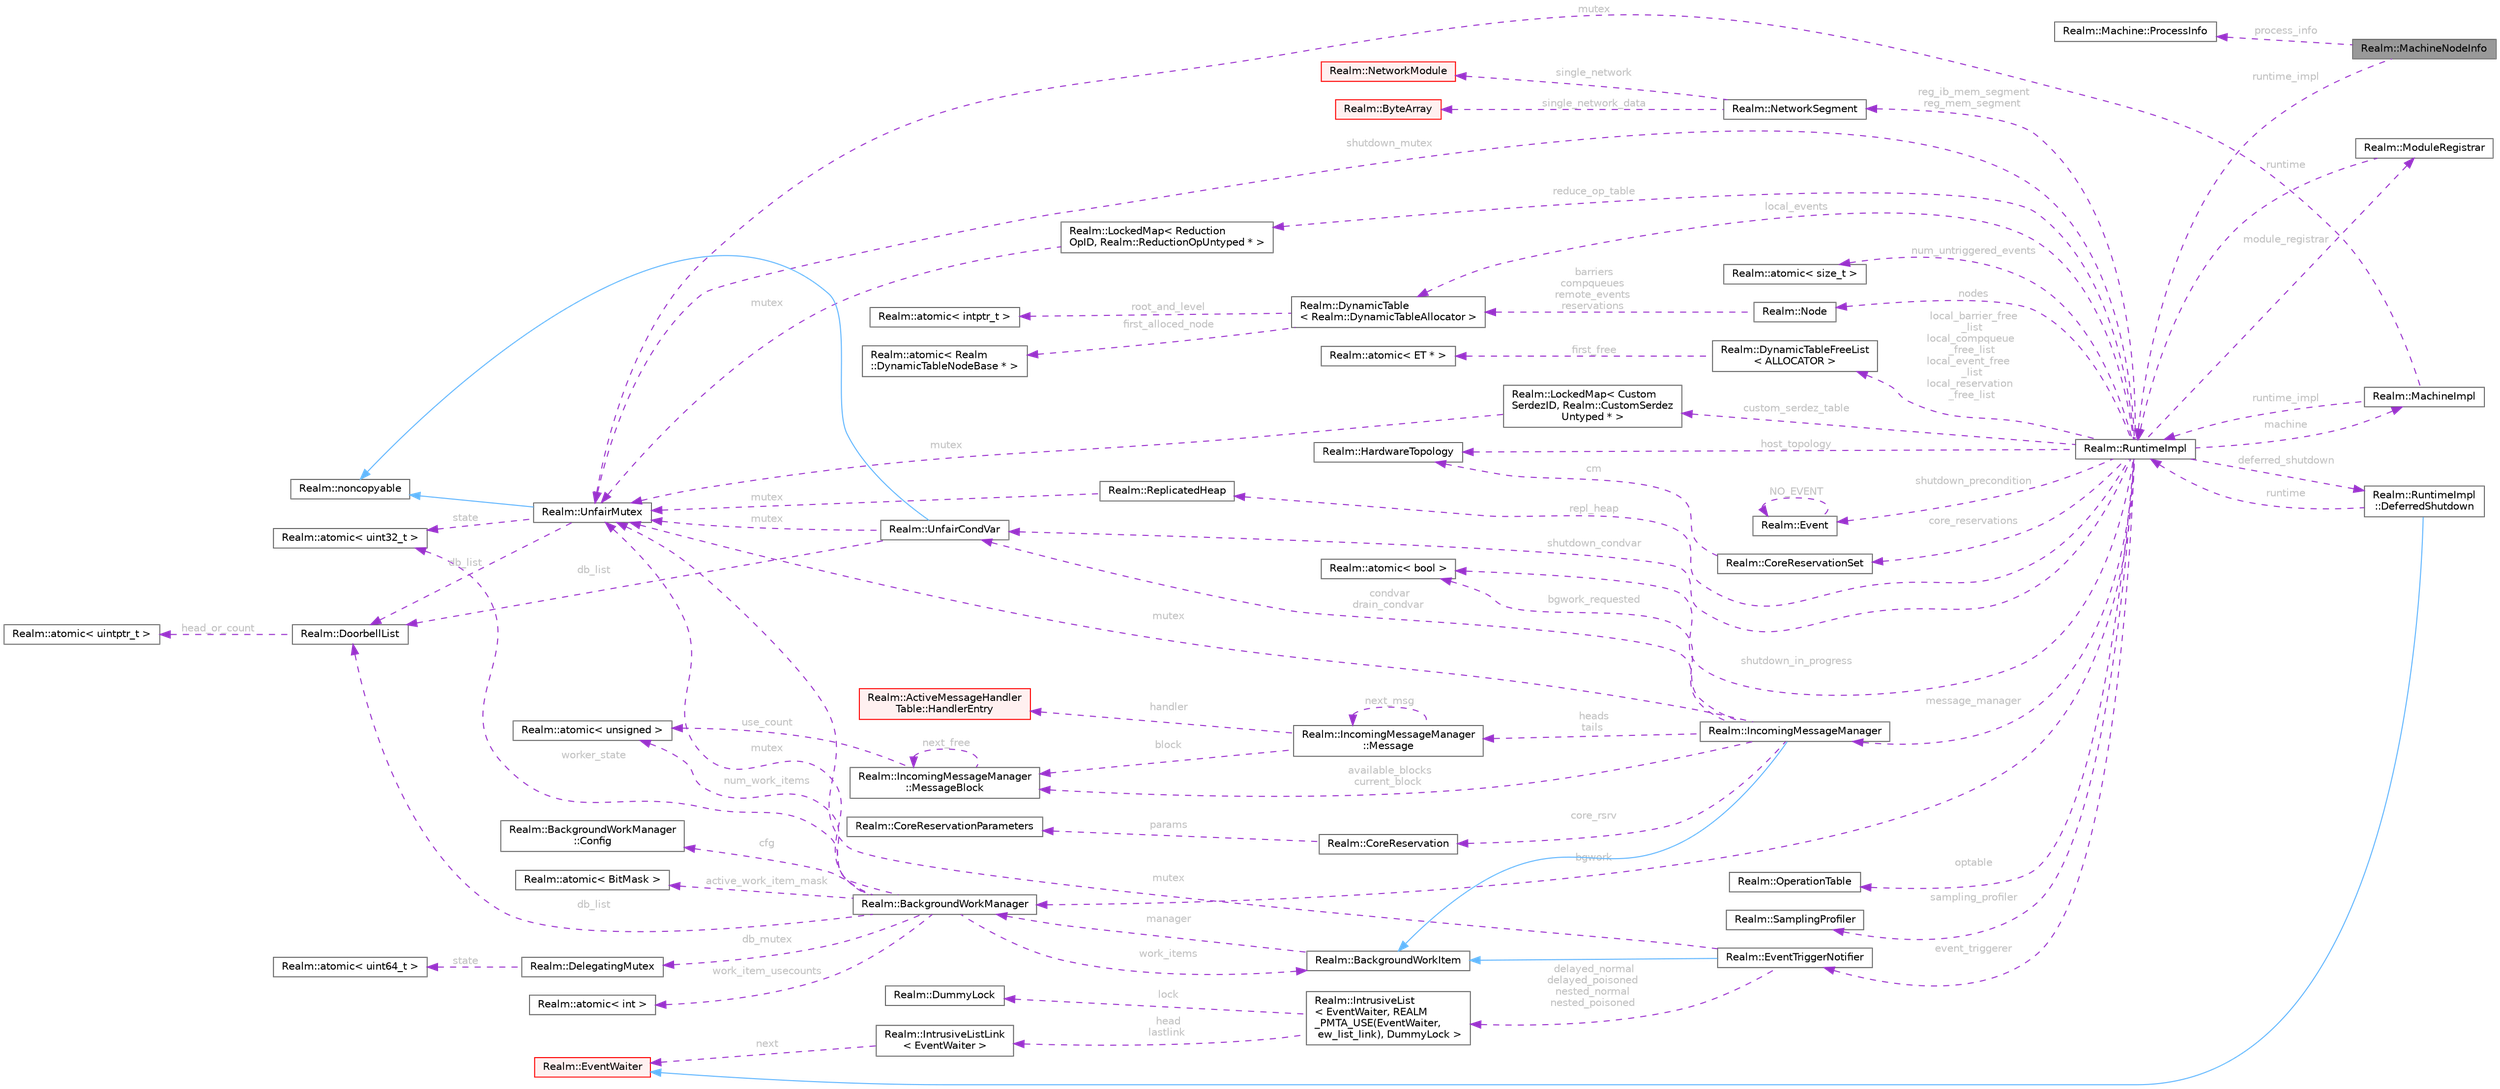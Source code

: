 digraph "Realm::MachineNodeInfo"
{
 // LATEX_PDF_SIZE
  bgcolor="transparent";
  edge [fontname=Helvetica,fontsize=10,labelfontname=Helvetica,labelfontsize=10];
  node [fontname=Helvetica,fontsize=10,shape=box,height=0.2,width=0.4];
  rankdir="LR";
  Node1 [id="Node000001",label="Realm::MachineNodeInfo",height=0.2,width=0.4,color="gray40", fillcolor="grey60", style="filled", fontcolor="black",tooltip=" "];
  Node2 -> Node1 [id="edge1_Node000001_Node000002",dir="back",color="darkorchid3",style="dashed",tooltip=" ",label=" runtime_impl",fontcolor="grey" ];
  Node2 [id="Node000002",label="Realm::RuntimeImpl",height=0.2,width=0.4,color="gray40", fillcolor="white", style="filled",URL="$classRealm_1_1RuntimeImpl.html",tooltip=" "];
  Node3 -> Node2 [id="edge2_Node000002_Node000003",dir="back",color="darkorchid3",style="dashed",tooltip=" ",label=" machine",fontcolor="grey" ];
  Node3 [id="Node000003",label="Realm::MachineImpl",height=0.2,width=0.4,color="gray40", fillcolor="white", style="filled",URL="$classRealm_1_1MachineImpl.html",tooltip=" "];
  Node4 -> Node3 [id="edge3_Node000003_Node000004",dir="back",color="darkorchid3",style="dashed",tooltip=" ",label=" mutex",fontcolor="grey" ];
  Node4 [id="Node000004",label="Realm::UnfairMutex",height=0.2,width=0.4,color="gray40", fillcolor="white", style="filled",URL="$classRealm_1_1UnfairMutex.html",tooltip=" "];
  Node5 -> Node4 [id="edge4_Node000004_Node000005",dir="back",color="steelblue1",style="solid",tooltip=" "];
  Node5 [id="Node000005",label="Realm::noncopyable",height=0.2,width=0.4,color="gray40", fillcolor="white", style="filled",URL="$classRealm_1_1noncopyable.html",tooltip=" "];
  Node6 -> Node4 [id="edge5_Node000004_Node000006",dir="back",color="darkorchid3",style="dashed",tooltip=" ",label=" state",fontcolor="grey" ];
  Node6 [id="Node000006",label="Realm::atomic\< uint32_t \>",height=0.2,width=0.4,color="gray40", fillcolor="white", style="filled",URL="$classRealm_1_1atomic.html",tooltip=" "];
  Node7 -> Node4 [id="edge6_Node000004_Node000007",dir="back",color="darkorchid3",style="dashed",tooltip=" ",label=" db_list",fontcolor="grey" ];
  Node7 [id="Node000007",label="Realm::DoorbellList",height=0.2,width=0.4,color="gray40", fillcolor="white", style="filled",URL="$classRealm_1_1DoorbellList.html",tooltip=" "];
  Node8 -> Node7 [id="edge7_Node000007_Node000008",dir="back",color="darkorchid3",style="dashed",tooltip=" ",label=" head_or_count",fontcolor="grey" ];
  Node8 [id="Node000008",label="Realm::atomic\< uintptr_t \>",height=0.2,width=0.4,color="gray40", fillcolor="white", style="filled",URL="$classRealm_1_1atomic.html",tooltip=" "];
  Node2 -> Node3 [id="edge8_Node000003_Node000002",dir="back",color="darkorchid3",style="dashed",tooltip=" ",label=" runtime_impl",fontcolor="grey" ];
  Node9 -> Node2 [id="edge9_Node000002_Node000009",dir="back",color="darkorchid3",style="dashed",tooltip=" ",label=" reduce_op_table",fontcolor="grey" ];
  Node9 [id="Node000009",label="Realm::LockedMap\< Reduction\lOpID, Realm::ReductionOpUntyped * \>",height=0.2,width=0.4,color="gray40", fillcolor="white", style="filled",URL="$classRealm_1_1LockedMap.html",tooltip=" "];
  Node4 -> Node9 [id="edge10_Node000009_Node000004",dir="back",color="darkorchid3",style="dashed",tooltip=" ",label=" mutex",fontcolor="grey" ];
  Node10 -> Node2 [id="edge11_Node000002_Node000010",dir="back",color="darkorchid3",style="dashed",tooltip=" ",label=" custom_serdez_table",fontcolor="grey" ];
  Node10 [id="Node000010",label="Realm::LockedMap\< Custom\lSerdezID, Realm::CustomSerdez\lUntyped * \>",height=0.2,width=0.4,color="gray40", fillcolor="white", style="filled",URL="$classRealm_1_1LockedMap.html",tooltip=" "];
  Node4 -> Node10 [id="edge12_Node000010_Node000004",dir="back",color="darkorchid3",style="dashed",tooltip=" ",label=" mutex",fontcolor="grey" ];
  Node11 -> Node2 [id="edge13_Node000002_Node000011",dir="back",color="darkorchid3",style="dashed",tooltip=" ",label=" num_untriggered_events",fontcolor="grey" ];
  Node11 [id="Node000011",label="Realm::atomic\< size_t \>",height=0.2,width=0.4,color="gray40", fillcolor="white", style="filled",URL="$classRealm_1_1atomic.html",tooltip=" "];
  Node12 -> Node2 [id="edge14_Node000002_Node000012",dir="back",color="darkorchid3",style="dashed",tooltip=" ",label=" nodes",fontcolor="grey" ];
  Node12 [id="Node000012",label="Realm::Node",height=0.2,width=0.4,color="gray40", fillcolor="white", style="filled",URL="$structRealm_1_1Node.html",tooltip=" "];
  Node13 -> Node12 [id="edge15_Node000012_Node000013",dir="back",color="darkorchid3",style="dashed",tooltip=" ",label=" barriers\ncompqueues\nremote_events\nreservations",fontcolor="grey" ];
  Node13 [id="Node000013",label="Realm::DynamicTable\l\< Realm::DynamicTableAllocator \>",height=0.2,width=0.4,color="gray40", fillcolor="white", style="filled",URL="$classRealm_1_1DynamicTable.html",tooltip=" "];
  Node14 -> Node13 [id="edge16_Node000013_Node000014",dir="back",color="darkorchid3",style="dashed",tooltip=" ",label=" root_and_level",fontcolor="grey" ];
  Node14 [id="Node000014",label="Realm::atomic\< intptr_t \>",height=0.2,width=0.4,color="gray40", fillcolor="white", style="filled",URL="$classRealm_1_1atomic.html",tooltip=" "];
  Node15 -> Node13 [id="edge17_Node000013_Node000015",dir="back",color="darkorchid3",style="dashed",tooltip=" ",label=" first_alloced_node",fontcolor="grey" ];
  Node15 [id="Node000015",label="Realm::atomic\< Realm\l::DynamicTableNodeBase * \>",height=0.2,width=0.4,color="gray40", fillcolor="white", style="filled",URL="$classRealm_1_1atomic.html",tooltip=" "];
  Node13 -> Node2 [id="edge18_Node000002_Node000013",dir="back",color="darkorchid3",style="dashed",tooltip=" ",label=" local_events",fontcolor="grey" ];
  Node16 -> Node2 [id="edge19_Node000002_Node000016",dir="back",color="darkorchid3",style="dashed",tooltip=" ",label=" local_barrier_free\l_list\nlocal_compqueue\l_free_list\nlocal_event_free\l_list\nlocal_reservation\l_free_list",fontcolor="grey" ];
  Node16 [id="Node000016",label="Realm::DynamicTableFreeList\l\< ALLOCATOR \>",height=0.2,width=0.4,color="gray40", fillcolor="white", style="filled",URL="$classRealm_1_1DynamicTableFreeList.html",tooltip=" "];
  Node17 -> Node16 [id="edge20_Node000016_Node000017",dir="back",color="darkorchid3",style="dashed",tooltip=" ",label=" first_free",fontcolor="grey" ];
  Node17 [id="Node000017",label="Realm::atomic\< ET * \>",height=0.2,width=0.4,color="gray40", fillcolor="white", style="filled",URL="$classRealm_1_1atomic.html",tooltip=" "];
  Node4 -> Node2 [id="edge21_Node000002_Node000004",dir="back",color="darkorchid3",style="dashed",tooltip=" ",label=" shutdown_mutex",fontcolor="grey" ];
  Node18 -> Node2 [id="edge22_Node000002_Node000018",dir="back",color="darkorchid3",style="dashed",tooltip=" ",label=" shutdown_condvar",fontcolor="grey" ];
  Node18 [id="Node000018",label="Realm::UnfairCondVar",height=0.2,width=0.4,color="gray40", fillcolor="white", style="filled",URL="$classRealm_1_1UnfairCondVar.html",tooltip=" "];
  Node5 -> Node18 [id="edge23_Node000018_Node000005",dir="back",color="steelblue1",style="solid",tooltip=" "];
  Node4 -> Node18 [id="edge24_Node000018_Node000004",dir="back",color="darkorchid3",style="dashed",tooltip=" ",label=" mutex",fontcolor="grey" ];
  Node7 -> Node18 [id="edge25_Node000018_Node000007",dir="back",color="darkorchid3",style="dashed",tooltip=" ",label=" db_list",fontcolor="grey" ];
  Node19 -> Node2 [id="edge26_Node000002_Node000019",dir="back",color="darkorchid3",style="dashed",tooltip=" ",label=" shutdown_precondition",fontcolor="grey" ];
  Node19 [id="Node000019",label="Realm::Event",height=0.2,width=0.4,color="gray40", fillcolor="white", style="filled",URL="$classRealm_1_1Event.html",tooltip=" "];
  Node19 -> Node19 [id="edge27_Node000019_Node000019",dir="back",color="darkorchid3",style="dashed",tooltip=" ",label=" NO_EVENT",fontcolor="grey" ];
  Node20 -> Node2 [id="edge28_Node000002_Node000020",dir="back",color="darkorchid3",style="dashed",tooltip=" ",label=" shutdown_in_progress",fontcolor="grey" ];
  Node20 [id="Node000020",label="Realm::atomic\< bool \>",height=0.2,width=0.4,color="gray40", fillcolor="white", style="filled",URL="$classRealm_1_1atomic.html",tooltip=" "];
  Node21 -> Node2 [id="edge29_Node000002_Node000021",dir="back",color="darkorchid3",style="dashed",tooltip=" ",label=" host_topology",fontcolor="grey" ];
  Node21 [id="Node000021",label="Realm::HardwareTopology",height=0.2,width=0.4,color="gray40", fillcolor="white", style="filled",URL="$classRealm_1_1HardwareTopology.html",tooltip="Represents the topology of the host processor cores and memory."];
  Node22 -> Node2 [id="edge30_Node000002_Node000022",dir="back",color="darkorchid3",style="dashed",tooltip=" ",label=" core_reservations",fontcolor="grey" ];
  Node22 [id="Node000022",label="Realm::CoreReservationSet",height=0.2,width=0.4,color="gray40", fillcolor="white", style="filled",URL="$classRealm_1_1CoreReservationSet.html",tooltip=" "];
  Node21 -> Node22 [id="edge31_Node000022_Node000021",dir="back",color="darkorchid3",style="dashed",tooltip=" ",label=" cm",fontcolor="grey" ];
  Node23 -> Node2 [id="edge32_Node000002_Node000023",dir="back",color="darkorchid3",style="dashed",tooltip=" ",label=" bgwork",fontcolor="grey" ];
  Node23 [id="Node000023",label="Realm::BackgroundWorkManager",height=0.2,width=0.4,color="gray40", fillcolor="white", style="filled",URL="$classRealm_1_1BackgroundWorkManager.html",tooltip=" "];
  Node24 -> Node23 [id="edge33_Node000023_Node000024",dir="back",color="darkorchid3",style="dashed",tooltip=" ",label=" cfg",fontcolor="grey" ];
  Node24 [id="Node000024",label="Realm::BackgroundWorkManager\l::Config",height=0.2,width=0.4,color="gray40", fillcolor="white", style="filled",URL="$structRealm_1_1BackgroundWorkManager_1_1Config.html",tooltip=" "];
  Node4 -> Node23 [id="edge34_Node000023_Node000004",dir="back",color="darkorchid3",style="dashed",tooltip=" ",label=" mutex",fontcolor="grey" ];
  Node25 -> Node23 [id="edge35_Node000023_Node000025",dir="back",color="darkorchid3",style="dashed",tooltip=" ",label=" num_work_items",fontcolor="grey" ];
  Node25 [id="Node000025",label="Realm::atomic\< unsigned \>",height=0.2,width=0.4,color="gray40", fillcolor="white", style="filled",URL="$classRealm_1_1atomic.html",tooltip=" "];
  Node26 -> Node23 [id="edge36_Node000023_Node000026",dir="back",color="darkorchid3",style="dashed",tooltip=" ",label=" active_work_item_mask",fontcolor="grey" ];
  Node26 [id="Node000026",label="Realm::atomic\< BitMask \>",height=0.2,width=0.4,color="gray40", fillcolor="white", style="filled",URL="$classRealm_1_1atomic.html",tooltip=" "];
  Node27 -> Node23 [id="edge37_Node000023_Node000027",dir="back",color="darkorchid3",style="dashed",tooltip=" ",label=" work_item_usecounts",fontcolor="grey" ];
  Node27 [id="Node000027",label="Realm::atomic\< int \>",height=0.2,width=0.4,color="gray40", fillcolor="white", style="filled",URL="$classRealm_1_1atomic.html",tooltip=" "];
  Node28 -> Node23 [id="edge38_Node000023_Node000028",dir="back",color="darkorchid3",style="dashed",tooltip=" ",label=" work_items",fontcolor="grey" ];
  Node28 [id="Node000028",label="Realm::BackgroundWorkItem",height=0.2,width=0.4,color="gray40", fillcolor="white", style="filled",URL="$classRealm_1_1BackgroundWorkItem.html",tooltip=" "];
  Node23 -> Node28 [id="edge39_Node000028_Node000023",dir="back",color="darkorchid3",style="dashed",tooltip=" ",label=" manager",fontcolor="grey" ];
  Node6 -> Node23 [id="edge40_Node000023_Node000006",dir="back",color="darkorchid3",style="dashed",tooltip=" ",label=" worker_state",fontcolor="grey" ];
  Node29 -> Node23 [id="edge41_Node000023_Node000029",dir="back",color="darkorchid3",style="dashed",tooltip=" ",label=" db_mutex",fontcolor="grey" ];
  Node29 [id="Node000029",label="Realm::DelegatingMutex",height=0.2,width=0.4,color="gray40", fillcolor="white", style="filled",URL="$classRealm_1_1DelegatingMutex.html",tooltip=" "];
  Node30 -> Node29 [id="edge42_Node000029_Node000030",dir="back",color="darkorchid3",style="dashed",tooltip=" ",label=" state",fontcolor="grey" ];
  Node30 [id="Node000030",label="Realm::atomic\< uint64_t \>",height=0.2,width=0.4,color="gray40", fillcolor="white", style="filled",URL="$classRealm_1_1atomic.html",tooltip=" "];
  Node7 -> Node23 [id="edge43_Node000023_Node000007",dir="back",color="darkorchid3",style="dashed",tooltip=" ",label=" db_list",fontcolor="grey" ];
  Node31 -> Node2 [id="edge44_Node000002_Node000031",dir="back",color="darkorchid3",style="dashed",tooltip=" ",label=" message_manager",fontcolor="grey" ];
  Node31 [id="Node000031",label="Realm::IncomingMessageManager",height=0.2,width=0.4,color="gray40", fillcolor="white", style="filled",URL="$classRealm_1_1IncomingMessageManager.html",tooltip=" "];
  Node28 -> Node31 [id="edge45_Node000031_Node000028",dir="back",color="steelblue1",style="solid",tooltip=" "];
  Node20 -> Node31 [id="edge46_Node000031_Node000020",dir="back",color="darkorchid3",style="dashed",tooltip=" ",label=" bgwork_requested",fontcolor="grey" ];
  Node32 -> Node31 [id="edge47_Node000031_Node000032",dir="back",color="darkorchid3",style="dashed",tooltip=" ",label=" heads\ntails",fontcolor="grey" ];
  Node32 [id="Node000032",label="Realm::IncomingMessageManager\l::Message",height=0.2,width=0.4,color="gray40", fillcolor="white", style="filled",URL="$structRealm_1_1IncomingMessageManager_1_1Message.html",tooltip=" "];
  Node33 -> Node32 [id="edge48_Node000032_Node000033",dir="back",color="darkorchid3",style="dashed",tooltip=" ",label=" block",fontcolor="grey" ];
  Node33 [id="Node000033",label="Realm::IncomingMessageManager\l::MessageBlock",height=0.2,width=0.4,color="gray40", fillcolor="white", style="filled",URL="$structRealm_1_1IncomingMessageManager_1_1MessageBlock.html",tooltip=" "];
  Node25 -> Node33 [id="edge49_Node000033_Node000025",dir="back",color="darkorchid3",style="dashed",tooltip=" ",label=" use_count",fontcolor="grey" ];
  Node33 -> Node33 [id="edge50_Node000033_Node000033",dir="back",color="darkorchid3",style="dashed",tooltip=" ",label=" next_free",fontcolor="grey" ];
  Node32 -> Node32 [id="edge51_Node000032_Node000032",dir="back",color="darkorchid3",style="dashed",tooltip=" ",label=" next_msg",fontcolor="grey" ];
  Node34 -> Node32 [id="edge52_Node000032_Node000034",dir="back",color="darkorchid3",style="dashed",tooltip=" ",label=" handler",fontcolor="grey" ];
  Node34 [id="Node000034",label="Realm::ActiveMessageHandler\lTable::HandlerEntry",height=0.2,width=0.4,color="red", fillcolor="#FFF0F0", style="filled",URL="$structRealm_1_1ActiveMessageHandlerTable_1_1HandlerEntry.html",tooltip=" "];
  Node4 -> Node31 [id="edge53_Node000031_Node000004",dir="back",color="darkorchid3",style="dashed",tooltip=" ",label=" mutex",fontcolor="grey" ];
  Node18 -> Node31 [id="edge54_Node000031_Node000018",dir="back",color="darkorchid3",style="dashed",tooltip=" ",label=" condvar\ndrain_condvar",fontcolor="grey" ];
  Node37 -> Node31 [id="edge55_Node000031_Node000037",dir="back",color="darkorchid3",style="dashed",tooltip=" ",label=" core_rsrv",fontcolor="grey" ];
  Node37 [id="Node000037",label="Realm::CoreReservation",height=0.2,width=0.4,color="gray40", fillcolor="white", style="filled",URL="$classRealm_1_1CoreReservation.html",tooltip=" "];
  Node38 -> Node37 [id="edge56_Node000037_Node000038",dir="back",color="darkorchid3",style="dashed",tooltip=" ",label=" params",fontcolor="grey" ];
  Node38 [id="Node000038",label="Realm::CoreReservationParameters",height=0.2,width=0.4,color="gray40", fillcolor="white", style="filled",URL="$classRealm_1_1CoreReservationParameters.html",tooltip=" "];
  Node33 -> Node31 [id="edge57_Node000031_Node000033",dir="back",color="darkorchid3",style="dashed",tooltip=" ",label=" available_blocks\ncurrent_block",fontcolor="grey" ];
  Node39 -> Node2 [id="edge58_Node000002_Node000039",dir="back",color="darkorchid3",style="dashed",tooltip=" ",label=" event_triggerer",fontcolor="grey" ];
  Node39 [id="Node000039",label="Realm::EventTriggerNotifier",height=0.2,width=0.4,color="gray40", fillcolor="white", style="filled",URL="$classRealm_1_1EventTriggerNotifier.html",tooltip=" "];
  Node28 -> Node39 [id="edge59_Node000039_Node000028",dir="back",color="steelblue1",style="solid",tooltip=" "];
  Node4 -> Node39 [id="edge60_Node000039_Node000004",dir="back",color="darkorchid3",style="dashed",tooltip=" ",label=" mutex",fontcolor="grey" ];
  Node40 -> Node39 [id="edge61_Node000039_Node000040",dir="back",color="darkorchid3",style="dashed",tooltip=" ",label=" delayed_normal\ndelayed_poisoned\nnested_normal\nnested_poisoned",fontcolor="grey" ];
  Node40 [id="Node000040",label="Realm::IntrusiveList\l\< EventWaiter, REALM\l_PMTA_USE(EventWaiter,\l ew_list_link), DummyLock \>",height=0.2,width=0.4,color="gray40", fillcolor="white", style="filled",URL="$classRealm_1_1IntrusiveList.html",tooltip=" "];
  Node41 -> Node40 [id="edge62_Node000040_Node000041",dir="back",color="darkorchid3",style="dashed",tooltip=" ",label=" lock",fontcolor="grey" ];
  Node41 [id="Node000041",label="Realm::DummyLock",height=0.2,width=0.4,color="gray40", fillcolor="white", style="filled",URL="$classRealm_1_1DummyLock.html",tooltip=" "];
  Node42 -> Node40 [id="edge63_Node000040_Node000042",dir="back",color="darkorchid3",style="dashed",tooltip=" ",label=" head\nlastlink",fontcolor="grey" ];
  Node42 [id="Node000042",label="Realm::IntrusiveListLink\l\< EventWaiter \>",height=0.2,width=0.4,color="gray40", fillcolor="white", style="filled",URL="$structRealm_1_1IntrusiveListLink.html",tooltip=" "];
  Node43 -> Node42 [id="edge64_Node000042_Node000043",dir="back",color="darkorchid3",style="dashed",tooltip=" ",label=" next",fontcolor="grey" ];
  Node43 [id="Node000043",label="Realm::EventWaiter",height=0.2,width=0.4,color="red", fillcolor="#FFF0F0", style="filled",URL="$classRealm_1_1EventWaiter.html",tooltip=" "];
  Node45 -> Node2 [id="edge65_Node000002_Node000045",dir="back",color="darkorchid3",style="dashed",tooltip=" ",label=" optable",fontcolor="grey" ];
  Node45 [id="Node000045",label="Realm::OperationTable",height=0.2,width=0.4,color="gray40", fillcolor="white", style="filled",URL="$classRealm_1_1OperationTable.html",tooltip=" "];
  Node46 -> Node2 [id="edge66_Node000002_Node000046",dir="back",color="darkorchid3",style="dashed",tooltip=" ",label=" sampling_profiler",fontcolor="grey" ];
  Node46 [id="Node000046",label="Realm::SamplingProfiler",height=0.2,width=0.4,color="gray40", fillcolor="white", style="filled",URL="$classRealm_1_1SamplingProfiler.html",tooltip=" "];
  Node47 -> Node2 [id="edge67_Node000002_Node000047",dir="back",color="darkorchid3",style="dashed",tooltip=" ",label=" repl_heap",fontcolor="grey" ];
  Node47 [id="Node000047",label="Realm::ReplicatedHeap",height=0.2,width=0.4,color="gray40", fillcolor="white", style="filled",URL="$classRealm_1_1ReplicatedHeap.html",tooltip=" "];
  Node4 -> Node47 [id="edge68_Node000047_Node000004",dir="back",color="darkorchid3",style="dashed",tooltip=" ",label=" mutex",fontcolor="grey" ];
  Node48 -> Node2 [id="edge69_Node000002_Node000048",dir="back",color="darkorchid3",style="dashed",tooltip=" ",label=" deferred_shutdown",fontcolor="grey" ];
  Node48 [id="Node000048",label="Realm::RuntimeImpl\l::DeferredShutdown",height=0.2,width=0.4,color="gray40", fillcolor="white", style="filled",URL="$classRealm_1_1RuntimeImpl_1_1DeferredShutdown.html",tooltip=" "];
  Node43 -> Node48 [id="edge70_Node000048_Node000043",dir="back",color="steelblue1",style="solid",tooltip=" "];
  Node2 -> Node48 [id="edge71_Node000048_Node000002",dir="back",color="darkorchid3",style="dashed",tooltip=" ",label=" runtime",fontcolor="grey" ];
  Node49 -> Node2 [id="edge72_Node000002_Node000049",dir="back",color="darkorchid3",style="dashed",tooltip=" ",label=" reg_ib_mem_segment\nreg_mem_segment",fontcolor="grey" ];
  Node49 [id="Node000049",label="Realm::NetworkSegment",height=0.2,width=0.4,color="gray40", fillcolor="white", style="filled",URL="$classRealm_1_1NetworkSegment.html",tooltip=" "];
  Node50 -> Node49 [id="edge73_Node000049_Node000050",dir="back",color="darkorchid3",style="dashed",tooltip=" ",label=" single_network",fontcolor="grey" ];
  Node50 [id="Node000050",label="Realm::NetworkModule",height=0.2,width=0.4,color="red", fillcolor="#FFF0F0", style="filled",URL="$classRealm_1_1NetworkModule.html",tooltip=" "];
  Node52 -> Node49 [id="edge74_Node000049_Node000052",dir="back",color="darkorchid3",style="dashed",tooltip=" ",label=" single_network_data",fontcolor="grey" ];
  Node52 [id="Node000052",label="Realm::ByteArray",height=0.2,width=0.4,color="red", fillcolor="#FFF0F0", style="filled",URL="$classRealm_1_1ByteArray.html",tooltip=" "];
  Node54 -> Node2 [id="edge75_Node000002_Node000054",dir="back",color="darkorchid3",style="dashed",tooltip=" ",label=" module_registrar",fontcolor="grey" ];
  Node54 [id="Node000054",label="Realm::ModuleRegistrar",height=0.2,width=0.4,color="gray40", fillcolor="white", style="filled",URL="$classRealm_1_1ModuleRegistrar.html",tooltip=" "];
  Node2 -> Node54 [id="edge76_Node000054_Node000002",dir="back",color="darkorchid3",style="dashed",tooltip=" ",label=" runtime",fontcolor="grey" ];
  Node55 -> Node1 [id="edge77_Node000001_Node000055",dir="back",color="darkorchid3",style="dashed",tooltip=" ",label=" process_info",fontcolor="grey" ];
  Node55 [id="Node000055",label="Realm::Machine::ProcessInfo",height=0.2,width=0.4,color="gray40", fillcolor="white", style="filled",URL="$structRealm_1_1Machine_1_1ProcessInfo.html",tooltip=" "];
}
